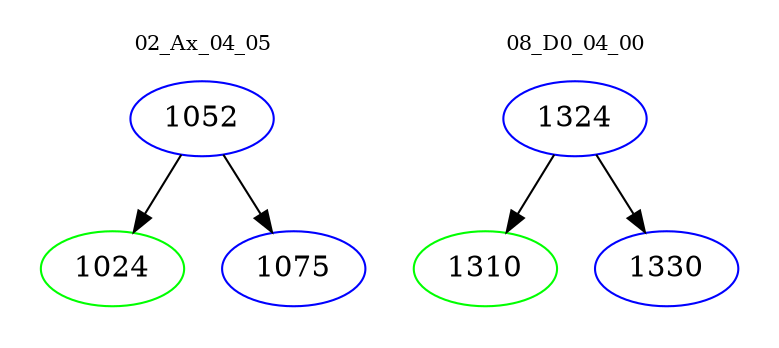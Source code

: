 digraph{
subgraph cluster_0 {
color = white
label = "02_Ax_04_05";
fontsize=10;
T0_1052 [label="1052", color="blue"]
T0_1052 -> T0_1024 [color="black"]
T0_1024 [label="1024", color="green"]
T0_1052 -> T0_1075 [color="black"]
T0_1075 [label="1075", color="blue"]
}
subgraph cluster_1 {
color = white
label = "08_D0_04_00";
fontsize=10;
T1_1324 [label="1324", color="blue"]
T1_1324 -> T1_1310 [color="black"]
T1_1310 [label="1310", color="green"]
T1_1324 -> T1_1330 [color="black"]
T1_1330 [label="1330", color="blue"]
}
}
